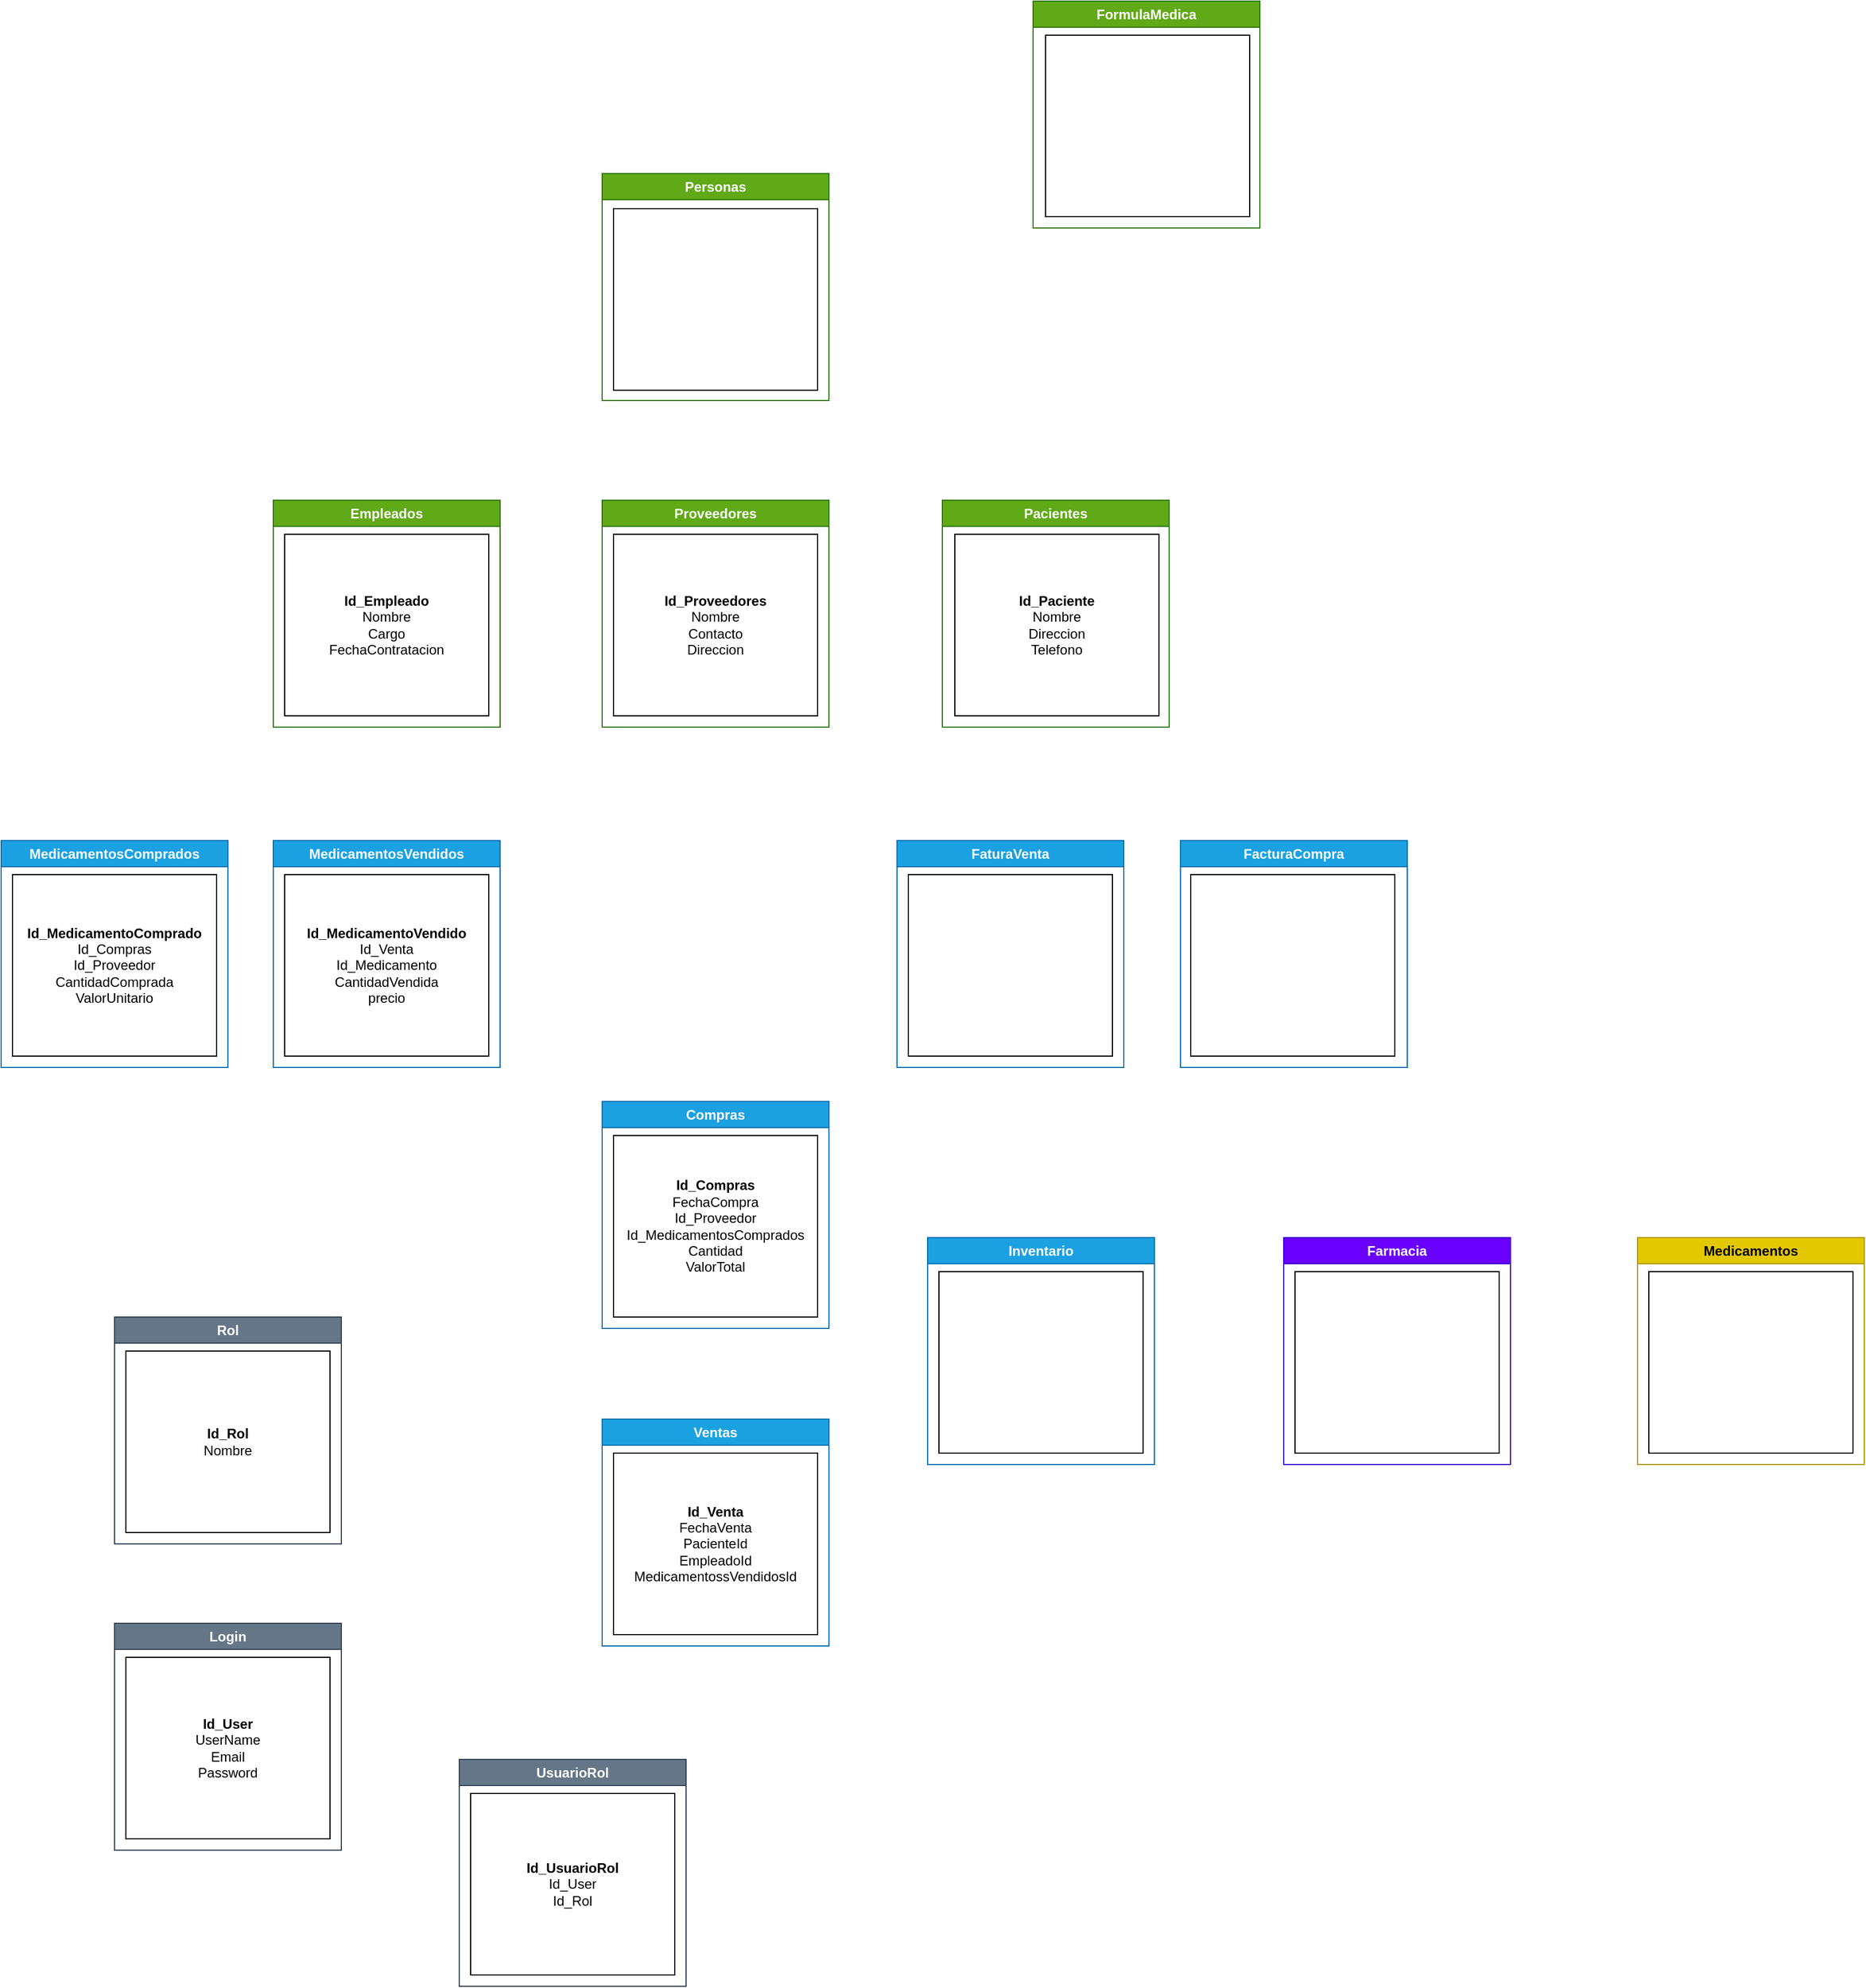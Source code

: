 <mxfile>
    <diagram name="Página-1" id="jpfWLPqKtA525M7urUYz">
        <mxGraphModel dx="1886" dy="2386" grid="1" gridSize="10" guides="1" tooltips="1" connect="1" arrows="1" fold="1" page="1" pageScale="1" pageWidth="827" pageHeight="1169" math="0" shadow="0">
            <root>
                <mxCell id="0"/>
                <mxCell id="1" parent="0"/>
                <mxCell id="NZvGtXNSFo7niaEzpbH--11" value="MedicamentosComprados" style="swimlane;whiteSpace=wrap;html=1;fillColor=#1ba1e2;fontColor=#ffffff;strokeColor=#006EAF;" parent="1" vertex="1">
                    <mxGeometry x="10" y="-180" width="200" height="200" as="geometry"/>
                </mxCell>
                <mxCell id="7" value="&lt;b&gt;Id_MedicamentoComprado&lt;/b&gt;&lt;br&gt;Id_Compras&lt;br&gt;Id_Proveedor&lt;br&gt;CantidadComprada&lt;br&gt;ValorUnitario" style="whiteSpace=wrap;html=1;" parent="NZvGtXNSFo7niaEzpbH--11" vertex="1">
                    <mxGeometry x="10" y="30" width="180" height="160" as="geometry"/>
                </mxCell>
                <mxCell id="NZvGtXNSFo7niaEzpbH--16" value="Compras" style="swimlane;whiteSpace=wrap;html=1;fillColor=#1ba1e2;fontColor=#ffffff;strokeColor=#006EAF;" parent="1" vertex="1">
                    <mxGeometry x="540" y="50" width="200" height="200" as="geometry"/>
                </mxCell>
                <mxCell id="9" value="&lt;b&gt;Id_Compras&lt;br&gt;&lt;/b&gt;FechaCompra&lt;br&gt;Id_Proveedor&lt;br&gt;Id_MedicamentosComprados&lt;br&gt;Cantidad&lt;br&gt;ValorTotal" style="whiteSpace=wrap;html=1;" parent="NZvGtXNSFo7niaEzpbH--16" vertex="1">
                    <mxGeometry x="10" y="30" width="180" height="160" as="geometry"/>
                </mxCell>
                <mxCell id="NZvGtXNSFo7niaEzpbH--17" value="FaturaVenta" style="swimlane;whiteSpace=wrap;html=1;startSize=23;fillColor=#1ba1e2;fontColor=#ffffff;strokeColor=#006EAF;" parent="1" vertex="1">
                    <mxGeometry x="800" y="-180" width="200" height="200" as="geometry">
                        <mxRectangle x="800" y="-180" width="110" height="30" as="alternateBounds"/>
                    </mxGeometry>
                </mxCell>
                <mxCell id="11" value="" style="whiteSpace=wrap;html=1;" parent="NZvGtXNSFo7niaEzpbH--17" vertex="1">
                    <mxGeometry x="10" y="30" width="180" height="160" as="geometry"/>
                </mxCell>
                <mxCell id="NZvGtXNSFo7niaEzpbH--18" value="MedicamentosVendidos" style="swimlane;whiteSpace=wrap;html=1;fillColor=#1ba1e2;fontColor=#ffffff;strokeColor=#006EAF;" parent="1" vertex="1">
                    <mxGeometry x="250" y="-180" width="200" height="200" as="geometry"/>
                </mxCell>
                <mxCell id="14" value="&lt;b&gt;Id_MedicamentoVendido&lt;/b&gt;&lt;br&gt;Id_Venta&lt;br&gt;Id_Medicamento&lt;br&gt;CantidadVendida&lt;br&gt;precio" style="whiteSpace=wrap;html=1;" parent="NZvGtXNSFo7niaEzpbH--18" vertex="1">
                    <mxGeometry x="10" y="30" width="180" height="160" as="geometry"/>
                </mxCell>
                <mxCell id="NZvGtXNSFo7niaEzpbH--19" value="Proveedores" style="swimlane;whiteSpace=wrap;html=1;fillColor=#60a917;fontColor=#ffffff;strokeColor=#2D7600;" parent="1" vertex="1">
                    <mxGeometry x="540" y="-480" width="200" height="200" as="geometry"/>
                </mxCell>
                <mxCell id="18" value="&lt;b&gt;Id_Proveedores&lt;/b&gt;&lt;br&gt;Nombre&lt;br&gt;Contacto&lt;br&gt;Direccion" style="whiteSpace=wrap;html=1;" parent="NZvGtXNSFo7niaEzpbH--19" vertex="1">
                    <mxGeometry x="10" y="30" width="180" height="160" as="geometry"/>
                </mxCell>
                <mxCell id="NZvGtXNSFo7niaEzpbH--20" value="Farmacia" style="swimlane;whiteSpace=wrap;html=1;fillColor=#6a00ff;fontColor=#ffffff;strokeColor=#3700CC;" parent="1" vertex="1">
                    <mxGeometry x="1141" y="170" width="200" height="200" as="geometry"/>
                </mxCell>
                <mxCell id="3" value="" style="whiteSpace=wrap;html=1;" parent="NZvGtXNSFo7niaEzpbH--20" vertex="1">
                    <mxGeometry x="10" y="30" width="180" height="160" as="geometry"/>
                </mxCell>
                <mxCell id="NZvGtXNSFo7niaEzpbH--21" value="FacturaCompra" style="swimlane;whiteSpace=wrap;html=1;fillColor=#1ba1e2;fontColor=#ffffff;strokeColor=#006EAF;" parent="1" vertex="1">
                    <mxGeometry x="1050" y="-180" width="200" height="200" as="geometry">
                        <mxRectangle x="1050" y="-180" width="130" height="30" as="alternateBounds"/>
                    </mxGeometry>
                </mxCell>
                <mxCell id="10" value="" style="whiteSpace=wrap;html=1;" parent="NZvGtXNSFo7niaEzpbH--21" vertex="1">
                    <mxGeometry x="9" y="30" width="180" height="160" as="geometry"/>
                </mxCell>
                <mxCell id="NZvGtXNSFo7niaEzpbH--22" value="Personas" style="swimlane;whiteSpace=wrap;html=1;fillColor=#60a917;fontColor=#ffffff;strokeColor=#2D7600;" parent="1" vertex="1">
                    <mxGeometry x="540" y="-768" width="200" height="200" as="geometry"/>
                </mxCell>
                <mxCell id="16" value="" style="whiteSpace=wrap;html=1;" parent="NZvGtXNSFo7niaEzpbH--22" vertex="1">
                    <mxGeometry x="10" y="31" width="180" height="160" as="geometry"/>
                </mxCell>
                <mxCell id="NZvGtXNSFo7niaEzpbH--23" value="Inventario" style="swimlane;whiteSpace=wrap;html=1;startSize=23;fillColor=#1ba1e2;fontColor=#ffffff;strokeColor=#006EAF;" parent="1" vertex="1">
                    <mxGeometry x="827" y="170" width="200" height="200" as="geometry"/>
                </mxCell>
                <mxCell id="6" value="" style="whiteSpace=wrap;html=1;" parent="NZvGtXNSFo7niaEzpbH--23" vertex="1">
                    <mxGeometry x="10" y="30" width="180" height="160" as="geometry"/>
                </mxCell>
                <mxCell id="NZvGtXNSFo7niaEzpbH--24" value="Empleados" style="swimlane;whiteSpace=wrap;html=1;fillColor=#60a917;fontColor=#ffffff;strokeColor=#2D7600;" parent="1" vertex="1">
                    <mxGeometry x="250" y="-480" width="200" height="200" as="geometry"/>
                </mxCell>
                <mxCell id="12" value="&lt;b&gt;Id_Empleado&lt;/b&gt;&lt;br&gt;Nombre&lt;br&gt;Cargo&lt;br&gt;FechaContratacion" style="whiteSpace=wrap;html=1;" parent="NZvGtXNSFo7niaEzpbH--24" vertex="1">
                    <mxGeometry x="10" y="30" width="180" height="160" as="geometry"/>
                </mxCell>
                <mxCell id="NZvGtXNSFo7niaEzpbH--25" value="FormulaMedica" style="swimlane;whiteSpace=wrap;html=1;fillColor=#60a917;fontColor=#ffffff;strokeColor=#2D7600;" parent="1" vertex="1">
                    <mxGeometry x="920" y="-920" width="200" height="200" as="geometry"/>
                </mxCell>
                <mxCell id="13" value="" style="whiteSpace=wrap;html=1;" parent="NZvGtXNSFo7niaEzpbH--25" vertex="1">
                    <mxGeometry x="11" y="30" width="180" height="160" as="geometry"/>
                </mxCell>
                <mxCell id="NZvGtXNSFo7niaEzpbH--26" value="Pacientes" style="swimlane;whiteSpace=wrap;html=1;fillColor=#60a917;fontColor=#ffffff;strokeColor=#2D7600;" parent="1" vertex="1">
                    <mxGeometry x="840" y="-480" width="200" height="200" as="geometry"/>
                </mxCell>
                <mxCell id="17" value="&lt;b&gt;Id_Paciente&lt;/b&gt;&lt;br&gt;Nombre&lt;br&gt;Direccion&lt;br&gt;Telefono" style="whiteSpace=wrap;html=1;" parent="NZvGtXNSFo7niaEzpbH--26" vertex="1">
                    <mxGeometry x="11" y="30" width="180" height="160" as="geometry"/>
                </mxCell>
                <mxCell id="NZvGtXNSFo7niaEzpbH--27" value="Ventas" style="swimlane;whiteSpace=wrap;html=1;fillColor=#1ba1e2;fontColor=#ffffff;strokeColor=#006EAF;" parent="1" vertex="1">
                    <mxGeometry x="540" y="330" width="200" height="200" as="geometry"/>
                </mxCell>
                <mxCell id="8" value="&lt;b&gt;Id_Venta&lt;br&gt;&lt;/b&gt;FechaVenta&lt;br&gt;PacienteId&lt;br&gt;EmpleadoId&lt;br&gt;MedicamentossVendidosId" style="whiteSpace=wrap;html=1;" parent="NZvGtXNSFo7niaEzpbH--27" vertex="1">
                    <mxGeometry x="10" y="30" width="180" height="160" as="geometry"/>
                </mxCell>
                <mxCell id="NZvGtXNSFo7niaEzpbH--28" value="Medicamentos" style="swimlane;whiteSpace=wrap;html=1;fillColor=#e3c800;fontColor=#000000;strokeColor=#B09500;" parent="1" vertex="1">
                    <mxGeometry x="1453" y="170" width="200" height="200" as="geometry"/>
                </mxCell>
                <mxCell id="4" value="" style="whiteSpace=wrap;html=1;" parent="NZvGtXNSFo7niaEzpbH--28" vertex="1">
                    <mxGeometry x="10" y="30" width="180" height="160" as="geometry"/>
                </mxCell>
                <mxCell id="20" value="Rol" style="swimlane;whiteSpace=wrap;html=1;fillColor=#647687;fontColor=#ffffff;strokeColor=#314354;" vertex="1" parent="1">
                    <mxGeometry x="110" y="240" width="200" height="200" as="geometry"/>
                </mxCell>
                <mxCell id="21" value="&lt;b&gt;Id_Rol&lt;/b&gt;&lt;br&gt;Nombre" style="whiteSpace=wrap;html=1;" vertex="1" parent="20">
                    <mxGeometry x="10" y="30" width="180" height="160" as="geometry"/>
                </mxCell>
                <mxCell id="22" value="Login" style="swimlane;whiteSpace=wrap;html=1;fillColor=#647687;fontColor=#ffffff;strokeColor=#314354;" vertex="1" parent="1">
                    <mxGeometry x="110" y="510" width="200" height="200" as="geometry"/>
                </mxCell>
                <mxCell id="23" value="&lt;b&gt;Id_User&lt;/b&gt;&lt;br&gt;UserName&lt;br&gt;Email&lt;br&gt;Password" style="whiteSpace=wrap;html=1;" vertex="1" parent="22">
                    <mxGeometry x="10" y="30" width="180" height="160" as="geometry"/>
                </mxCell>
                <mxCell id="24" value="UsuarioRol" style="swimlane;whiteSpace=wrap;html=1;fillColor=#647687;fontColor=#ffffff;strokeColor=#314354;" vertex="1" parent="1">
                    <mxGeometry x="414" y="630" width="200" height="200" as="geometry"/>
                </mxCell>
                <mxCell id="25" value="&lt;b&gt;Id_UsuarioRol&lt;/b&gt;&lt;br&gt;Id_User&lt;br&gt;Id_Rol" style="whiteSpace=wrap;html=1;" vertex="1" parent="24">
                    <mxGeometry x="10" y="30" width="180" height="160" as="geometry"/>
                </mxCell>
            </root>
        </mxGraphModel>
    </diagram>
</mxfile>
